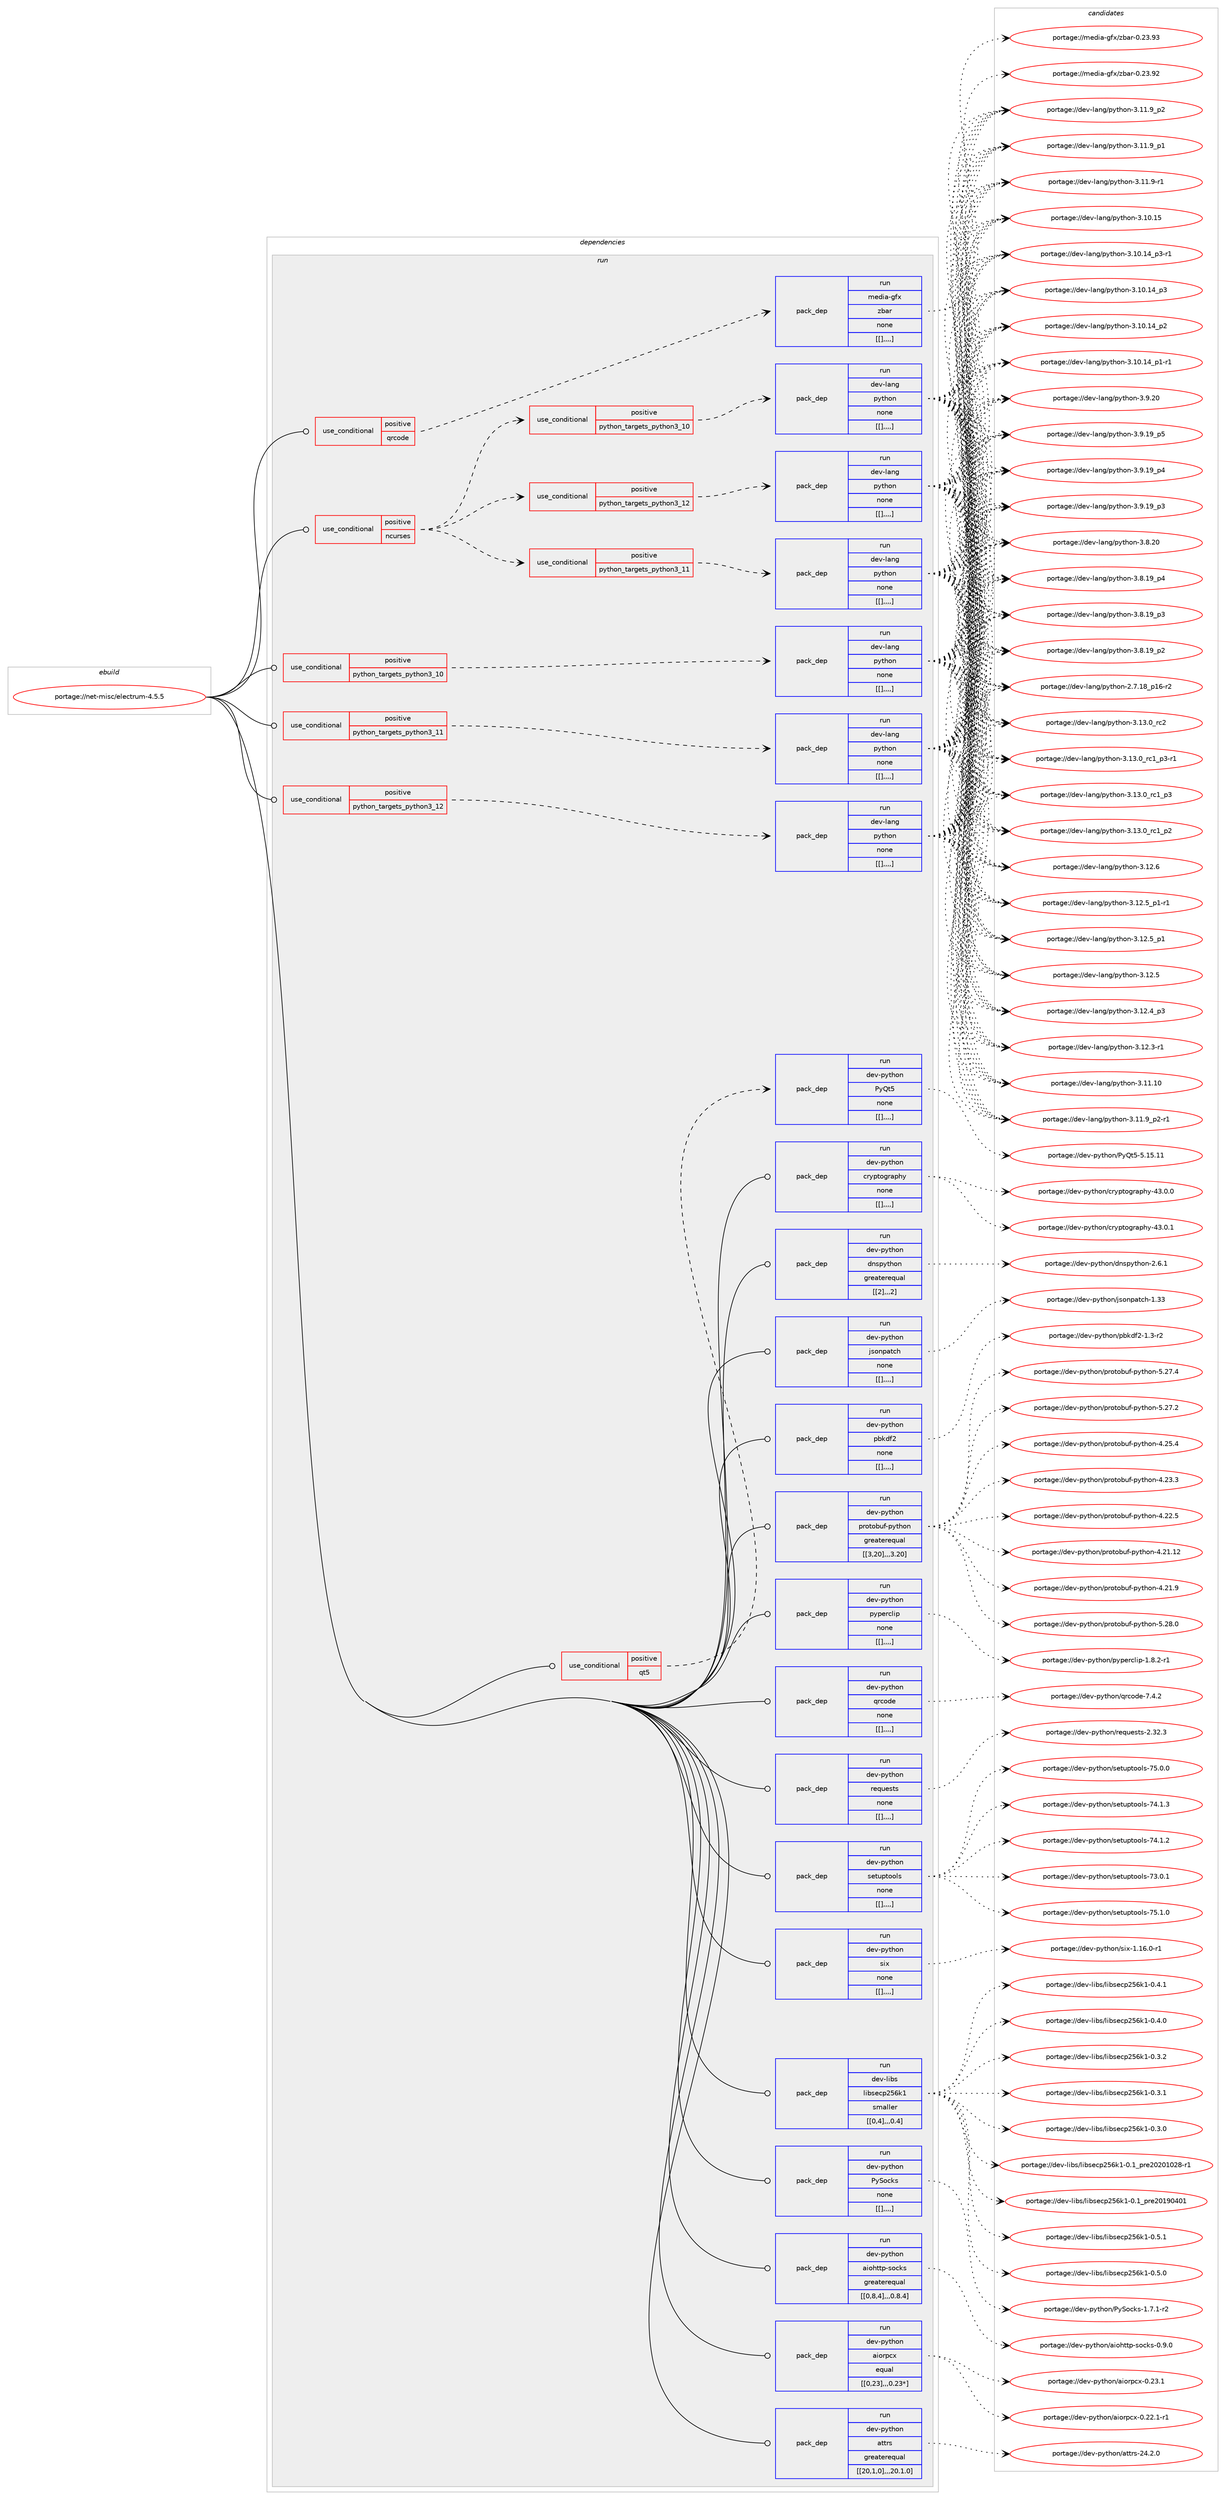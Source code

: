 digraph prolog {

# *************
# Graph options
# *************

newrank=true;
concentrate=true;
compound=true;
graph [rankdir=LR,fontname=Helvetica,fontsize=10,ranksep=1.5];#, ranksep=2.5, nodesep=0.2];
edge  [arrowhead=vee];
node  [fontname=Helvetica,fontsize=10];

# **********
# The ebuild
# **********

subgraph cluster_leftcol {
color=gray;
label=<<i>ebuild</i>>;
id [label="portage://net-misc/electrum-4.5.5", color=red, width=4, href="../net-misc/electrum-4.5.5.svg"];
}

# ****************
# The dependencies
# ****************

subgraph cluster_midcol {
color=gray;
label=<<i>dependencies</i>>;
subgraph cluster_compile {
fillcolor="#eeeeee";
style=filled;
label=<<i>compile</i>>;
}
subgraph cluster_compileandrun {
fillcolor="#eeeeee";
style=filled;
label=<<i>compile and run</i>>;
}
subgraph cluster_run {
fillcolor="#eeeeee";
style=filled;
label=<<i>run</i>>;
subgraph cond100996 {
dependency385923 [label=<<TABLE BORDER="0" CELLBORDER="1" CELLSPACING="0" CELLPADDING="4"><TR><TD ROWSPAN="3" CELLPADDING="10">use_conditional</TD></TR><TR><TD>positive</TD></TR><TR><TD>ncurses</TD></TR></TABLE>>, shape=none, color=red];
subgraph cond100997 {
dependency385924 [label=<<TABLE BORDER="0" CELLBORDER="1" CELLSPACING="0" CELLPADDING="4"><TR><TD ROWSPAN="3" CELLPADDING="10">use_conditional</TD></TR><TR><TD>positive</TD></TR><TR><TD>python_targets_python3_10</TD></TR></TABLE>>, shape=none, color=red];
subgraph pack282105 {
dependency385925 [label=<<TABLE BORDER="0" CELLBORDER="1" CELLSPACING="0" CELLPADDING="4" WIDTH="220"><TR><TD ROWSPAN="6" CELLPADDING="30">pack_dep</TD></TR><TR><TD WIDTH="110">run</TD></TR><TR><TD>dev-lang</TD></TR><TR><TD>python</TD></TR><TR><TD>none</TD></TR><TR><TD>[[],,,,]</TD></TR></TABLE>>, shape=none, color=blue];
}
dependency385924:e -> dependency385925:w [weight=20,style="dashed",arrowhead="vee"];
}
dependency385923:e -> dependency385924:w [weight=20,style="dashed",arrowhead="vee"];
subgraph cond100998 {
dependency385926 [label=<<TABLE BORDER="0" CELLBORDER="1" CELLSPACING="0" CELLPADDING="4"><TR><TD ROWSPAN="3" CELLPADDING="10">use_conditional</TD></TR><TR><TD>positive</TD></TR><TR><TD>python_targets_python3_11</TD></TR></TABLE>>, shape=none, color=red];
subgraph pack282106 {
dependency385927 [label=<<TABLE BORDER="0" CELLBORDER="1" CELLSPACING="0" CELLPADDING="4" WIDTH="220"><TR><TD ROWSPAN="6" CELLPADDING="30">pack_dep</TD></TR><TR><TD WIDTH="110">run</TD></TR><TR><TD>dev-lang</TD></TR><TR><TD>python</TD></TR><TR><TD>none</TD></TR><TR><TD>[[],,,,]</TD></TR></TABLE>>, shape=none, color=blue];
}
dependency385926:e -> dependency385927:w [weight=20,style="dashed",arrowhead="vee"];
}
dependency385923:e -> dependency385926:w [weight=20,style="dashed",arrowhead="vee"];
subgraph cond100999 {
dependency385928 [label=<<TABLE BORDER="0" CELLBORDER="1" CELLSPACING="0" CELLPADDING="4"><TR><TD ROWSPAN="3" CELLPADDING="10">use_conditional</TD></TR><TR><TD>positive</TD></TR><TR><TD>python_targets_python3_12</TD></TR></TABLE>>, shape=none, color=red];
subgraph pack282107 {
dependency385929 [label=<<TABLE BORDER="0" CELLBORDER="1" CELLSPACING="0" CELLPADDING="4" WIDTH="220"><TR><TD ROWSPAN="6" CELLPADDING="30">pack_dep</TD></TR><TR><TD WIDTH="110">run</TD></TR><TR><TD>dev-lang</TD></TR><TR><TD>python</TD></TR><TR><TD>none</TD></TR><TR><TD>[[],,,,]</TD></TR></TABLE>>, shape=none, color=blue];
}
dependency385928:e -> dependency385929:w [weight=20,style="dashed",arrowhead="vee"];
}
dependency385923:e -> dependency385928:w [weight=20,style="dashed",arrowhead="vee"];
}
id:e -> dependency385923:w [weight=20,style="solid",arrowhead="odot"];
subgraph cond101000 {
dependency385930 [label=<<TABLE BORDER="0" CELLBORDER="1" CELLSPACING="0" CELLPADDING="4"><TR><TD ROWSPAN="3" CELLPADDING="10">use_conditional</TD></TR><TR><TD>positive</TD></TR><TR><TD>python_targets_python3_10</TD></TR></TABLE>>, shape=none, color=red];
subgraph pack282108 {
dependency385931 [label=<<TABLE BORDER="0" CELLBORDER="1" CELLSPACING="0" CELLPADDING="4" WIDTH="220"><TR><TD ROWSPAN="6" CELLPADDING="30">pack_dep</TD></TR><TR><TD WIDTH="110">run</TD></TR><TR><TD>dev-lang</TD></TR><TR><TD>python</TD></TR><TR><TD>none</TD></TR><TR><TD>[[],,,,]</TD></TR></TABLE>>, shape=none, color=blue];
}
dependency385930:e -> dependency385931:w [weight=20,style="dashed",arrowhead="vee"];
}
id:e -> dependency385930:w [weight=20,style="solid",arrowhead="odot"];
subgraph cond101001 {
dependency385932 [label=<<TABLE BORDER="0" CELLBORDER="1" CELLSPACING="0" CELLPADDING="4"><TR><TD ROWSPAN="3" CELLPADDING="10">use_conditional</TD></TR><TR><TD>positive</TD></TR><TR><TD>python_targets_python3_11</TD></TR></TABLE>>, shape=none, color=red];
subgraph pack282109 {
dependency385933 [label=<<TABLE BORDER="0" CELLBORDER="1" CELLSPACING="0" CELLPADDING="4" WIDTH="220"><TR><TD ROWSPAN="6" CELLPADDING="30">pack_dep</TD></TR><TR><TD WIDTH="110">run</TD></TR><TR><TD>dev-lang</TD></TR><TR><TD>python</TD></TR><TR><TD>none</TD></TR><TR><TD>[[],,,,]</TD></TR></TABLE>>, shape=none, color=blue];
}
dependency385932:e -> dependency385933:w [weight=20,style="dashed",arrowhead="vee"];
}
id:e -> dependency385932:w [weight=20,style="solid",arrowhead="odot"];
subgraph cond101002 {
dependency385934 [label=<<TABLE BORDER="0" CELLBORDER="1" CELLSPACING="0" CELLPADDING="4"><TR><TD ROWSPAN="3" CELLPADDING="10">use_conditional</TD></TR><TR><TD>positive</TD></TR><TR><TD>python_targets_python3_12</TD></TR></TABLE>>, shape=none, color=red];
subgraph pack282110 {
dependency385935 [label=<<TABLE BORDER="0" CELLBORDER="1" CELLSPACING="0" CELLPADDING="4" WIDTH="220"><TR><TD ROWSPAN="6" CELLPADDING="30">pack_dep</TD></TR><TR><TD WIDTH="110">run</TD></TR><TR><TD>dev-lang</TD></TR><TR><TD>python</TD></TR><TR><TD>none</TD></TR><TR><TD>[[],,,,]</TD></TR></TABLE>>, shape=none, color=blue];
}
dependency385934:e -> dependency385935:w [weight=20,style="dashed",arrowhead="vee"];
}
id:e -> dependency385934:w [weight=20,style="solid",arrowhead="odot"];
subgraph cond101003 {
dependency385936 [label=<<TABLE BORDER="0" CELLBORDER="1" CELLSPACING="0" CELLPADDING="4"><TR><TD ROWSPAN="3" CELLPADDING="10">use_conditional</TD></TR><TR><TD>positive</TD></TR><TR><TD>qrcode</TD></TR></TABLE>>, shape=none, color=red];
subgraph pack282111 {
dependency385937 [label=<<TABLE BORDER="0" CELLBORDER="1" CELLSPACING="0" CELLPADDING="4" WIDTH="220"><TR><TD ROWSPAN="6" CELLPADDING="30">pack_dep</TD></TR><TR><TD WIDTH="110">run</TD></TR><TR><TD>media-gfx</TD></TR><TR><TD>zbar</TD></TR><TR><TD>none</TD></TR><TR><TD>[[],,,,]</TD></TR></TABLE>>, shape=none, color=blue];
}
dependency385936:e -> dependency385937:w [weight=20,style="dashed",arrowhead="vee"];
}
id:e -> dependency385936:w [weight=20,style="solid",arrowhead="odot"];
subgraph cond101004 {
dependency385938 [label=<<TABLE BORDER="0" CELLBORDER="1" CELLSPACING="0" CELLPADDING="4"><TR><TD ROWSPAN="3" CELLPADDING="10">use_conditional</TD></TR><TR><TD>positive</TD></TR><TR><TD>qt5</TD></TR></TABLE>>, shape=none, color=red];
subgraph pack282112 {
dependency385939 [label=<<TABLE BORDER="0" CELLBORDER="1" CELLSPACING="0" CELLPADDING="4" WIDTH="220"><TR><TD ROWSPAN="6" CELLPADDING="30">pack_dep</TD></TR><TR><TD WIDTH="110">run</TD></TR><TR><TD>dev-python</TD></TR><TR><TD>PyQt5</TD></TR><TR><TD>none</TD></TR><TR><TD>[[],,,,]</TD></TR></TABLE>>, shape=none, color=blue];
}
dependency385938:e -> dependency385939:w [weight=20,style="dashed",arrowhead="vee"];
}
id:e -> dependency385938:w [weight=20,style="solid",arrowhead="odot"];
subgraph pack282113 {
dependency385940 [label=<<TABLE BORDER="0" CELLBORDER="1" CELLSPACING="0" CELLPADDING="4" WIDTH="220"><TR><TD ROWSPAN="6" CELLPADDING="30">pack_dep</TD></TR><TR><TD WIDTH="110">run</TD></TR><TR><TD>dev-libs</TD></TR><TR><TD>libsecp256k1</TD></TR><TR><TD>smaller</TD></TR><TR><TD>[[0,4],,,0.4]</TD></TR></TABLE>>, shape=none, color=blue];
}
id:e -> dependency385940:w [weight=20,style="solid",arrowhead="odot"];
subgraph pack282114 {
dependency385941 [label=<<TABLE BORDER="0" CELLBORDER="1" CELLSPACING="0" CELLPADDING="4" WIDTH="220"><TR><TD ROWSPAN="6" CELLPADDING="30">pack_dep</TD></TR><TR><TD WIDTH="110">run</TD></TR><TR><TD>dev-python</TD></TR><TR><TD>PySocks</TD></TR><TR><TD>none</TD></TR><TR><TD>[[],,,,]</TD></TR></TABLE>>, shape=none, color=blue];
}
id:e -> dependency385941:w [weight=20,style="solid",arrowhead="odot"];
subgraph pack282115 {
dependency385942 [label=<<TABLE BORDER="0" CELLBORDER="1" CELLSPACING="0" CELLPADDING="4" WIDTH="220"><TR><TD ROWSPAN="6" CELLPADDING="30">pack_dep</TD></TR><TR><TD WIDTH="110">run</TD></TR><TR><TD>dev-python</TD></TR><TR><TD>aiohttp-socks</TD></TR><TR><TD>greaterequal</TD></TR><TR><TD>[[0,8,4],,,0.8.4]</TD></TR></TABLE>>, shape=none, color=blue];
}
id:e -> dependency385942:w [weight=20,style="solid",arrowhead="odot"];
subgraph pack282116 {
dependency385943 [label=<<TABLE BORDER="0" CELLBORDER="1" CELLSPACING="0" CELLPADDING="4" WIDTH="220"><TR><TD ROWSPAN="6" CELLPADDING="30">pack_dep</TD></TR><TR><TD WIDTH="110">run</TD></TR><TR><TD>dev-python</TD></TR><TR><TD>aiorpcx</TD></TR><TR><TD>equal</TD></TR><TR><TD>[[0,23],,,0.23*]</TD></TR></TABLE>>, shape=none, color=blue];
}
id:e -> dependency385943:w [weight=20,style="solid",arrowhead="odot"];
subgraph pack282117 {
dependency385944 [label=<<TABLE BORDER="0" CELLBORDER="1" CELLSPACING="0" CELLPADDING="4" WIDTH="220"><TR><TD ROWSPAN="6" CELLPADDING="30">pack_dep</TD></TR><TR><TD WIDTH="110">run</TD></TR><TR><TD>dev-python</TD></TR><TR><TD>attrs</TD></TR><TR><TD>greaterequal</TD></TR><TR><TD>[[20,1,0],,,20.1.0]</TD></TR></TABLE>>, shape=none, color=blue];
}
id:e -> dependency385944:w [weight=20,style="solid",arrowhead="odot"];
subgraph pack282118 {
dependency385945 [label=<<TABLE BORDER="0" CELLBORDER="1" CELLSPACING="0" CELLPADDING="4" WIDTH="220"><TR><TD ROWSPAN="6" CELLPADDING="30">pack_dep</TD></TR><TR><TD WIDTH="110">run</TD></TR><TR><TD>dev-python</TD></TR><TR><TD>cryptography</TD></TR><TR><TD>none</TD></TR><TR><TD>[[],,,,]</TD></TR></TABLE>>, shape=none, color=blue];
}
id:e -> dependency385945:w [weight=20,style="solid",arrowhead="odot"];
subgraph pack282119 {
dependency385946 [label=<<TABLE BORDER="0" CELLBORDER="1" CELLSPACING="0" CELLPADDING="4" WIDTH="220"><TR><TD ROWSPAN="6" CELLPADDING="30">pack_dep</TD></TR><TR><TD WIDTH="110">run</TD></TR><TR><TD>dev-python</TD></TR><TR><TD>dnspython</TD></TR><TR><TD>greaterequal</TD></TR><TR><TD>[[2],,,2]</TD></TR></TABLE>>, shape=none, color=blue];
}
id:e -> dependency385946:w [weight=20,style="solid",arrowhead="odot"];
subgraph pack282120 {
dependency385947 [label=<<TABLE BORDER="0" CELLBORDER="1" CELLSPACING="0" CELLPADDING="4" WIDTH="220"><TR><TD ROWSPAN="6" CELLPADDING="30">pack_dep</TD></TR><TR><TD WIDTH="110">run</TD></TR><TR><TD>dev-python</TD></TR><TR><TD>jsonpatch</TD></TR><TR><TD>none</TD></TR><TR><TD>[[],,,,]</TD></TR></TABLE>>, shape=none, color=blue];
}
id:e -> dependency385947:w [weight=20,style="solid",arrowhead="odot"];
subgraph pack282121 {
dependency385948 [label=<<TABLE BORDER="0" CELLBORDER="1" CELLSPACING="0" CELLPADDING="4" WIDTH="220"><TR><TD ROWSPAN="6" CELLPADDING="30">pack_dep</TD></TR><TR><TD WIDTH="110">run</TD></TR><TR><TD>dev-python</TD></TR><TR><TD>pbkdf2</TD></TR><TR><TD>none</TD></TR><TR><TD>[[],,,,]</TD></TR></TABLE>>, shape=none, color=blue];
}
id:e -> dependency385948:w [weight=20,style="solid",arrowhead="odot"];
subgraph pack282122 {
dependency385949 [label=<<TABLE BORDER="0" CELLBORDER="1" CELLSPACING="0" CELLPADDING="4" WIDTH="220"><TR><TD ROWSPAN="6" CELLPADDING="30">pack_dep</TD></TR><TR><TD WIDTH="110">run</TD></TR><TR><TD>dev-python</TD></TR><TR><TD>protobuf-python</TD></TR><TR><TD>greaterequal</TD></TR><TR><TD>[[3,20],,,3.20]</TD></TR></TABLE>>, shape=none, color=blue];
}
id:e -> dependency385949:w [weight=20,style="solid",arrowhead="odot"];
subgraph pack282123 {
dependency385950 [label=<<TABLE BORDER="0" CELLBORDER="1" CELLSPACING="0" CELLPADDING="4" WIDTH="220"><TR><TD ROWSPAN="6" CELLPADDING="30">pack_dep</TD></TR><TR><TD WIDTH="110">run</TD></TR><TR><TD>dev-python</TD></TR><TR><TD>pyperclip</TD></TR><TR><TD>none</TD></TR><TR><TD>[[],,,,]</TD></TR></TABLE>>, shape=none, color=blue];
}
id:e -> dependency385950:w [weight=20,style="solid",arrowhead="odot"];
subgraph pack282124 {
dependency385951 [label=<<TABLE BORDER="0" CELLBORDER="1" CELLSPACING="0" CELLPADDING="4" WIDTH="220"><TR><TD ROWSPAN="6" CELLPADDING="30">pack_dep</TD></TR><TR><TD WIDTH="110">run</TD></TR><TR><TD>dev-python</TD></TR><TR><TD>qrcode</TD></TR><TR><TD>none</TD></TR><TR><TD>[[],,,,]</TD></TR></TABLE>>, shape=none, color=blue];
}
id:e -> dependency385951:w [weight=20,style="solid",arrowhead="odot"];
subgraph pack282125 {
dependency385952 [label=<<TABLE BORDER="0" CELLBORDER="1" CELLSPACING="0" CELLPADDING="4" WIDTH="220"><TR><TD ROWSPAN="6" CELLPADDING="30">pack_dep</TD></TR><TR><TD WIDTH="110">run</TD></TR><TR><TD>dev-python</TD></TR><TR><TD>requests</TD></TR><TR><TD>none</TD></TR><TR><TD>[[],,,,]</TD></TR></TABLE>>, shape=none, color=blue];
}
id:e -> dependency385952:w [weight=20,style="solid",arrowhead="odot"];
subgraph pack282126 {
dependency385953 [label=<<TABLE BORDER="0" CELLBORDER="1" CELLSPACING="0" CELLPADDING="4" WIDTH="220"><TR><TD ROWSPAN="6" CELLPADDING="30">pack_dep</TD></TR><TR><TD WIDTH="110">run</TD></TR><TR><TD>dev-python</TD></TR><TR><TD>setuptools</TD></TR><TR><TD>none</TD></TR><TR><TD>[[],,,,]</TD></TR></TABLE>>, shape=none, color=blue];
}
id:e -> dependency385953:w [weight=20,style="solid",arrowhead="odot"];
subgraph pack282127 {
dependency385954 [label=<<TABLE BORDER="0" CELLBORDER="1" CELLSPACING="0" CELLPADDING="4" WIDTH="220"><TR><TD ROWSPAN="6" CELLPADDING="30">pack_dep</TD></TR><TR><TD WIDTH="110">run</TD></TR><TR><TD>dev-python</TD></TR><TR><TD>six</TD></TR><TR><TD>none</TD></TR><TR><TD>[[],,,,]</TD></TR></TABLE>>, shape=none, color=blue];
}
id:e -> dependency385954:w [weight=20,style="solid",arrowhead="odot"];
}
}

# **************
# The candidates
# **************

subgraph cluster_choices {
rank=same;
color=gray;
label=<<i>candidates</i>>;

subgraph choice282105 {
color=black;
nodesep=1;
choice10010111845108971101034711212111610411111045514649514648951149950 [label="portage://dev-lang/python-3.13.0_rc2", color=red, width=4,href="../dev-lang/python-3.13.0_rc2.svg"];
choice1001011184510897110103471121211161041111104551464951464895114994995112514511449 [label="portage://dev-lang/python-3.13.0_rc1_p3-r1", color=red, width=4,href="../dev-lang/python-3.13.0_rc1_p3-r1.svg"];
choice100101118451089711010347112121116104111110455146495146489511499499511251 [label="portage://dev-lang/python-3.13.0_rc1_p3", color=red, width=4,href="../dev-lang/python-3.13.0_rc1_p3.svg"];
choice100101118451089711010347112121116104111110455146495146489511499499511250 [label="portage://dev-lang/python-3.13.0_rc1_p2", color=red, width=4,href="../dev-lang/python-3.13.0_rc1_p2.svg"];
choice10010111845108971101034711212111610411111045514649504654 [label="portage://dev-lang/python-3.12.6", color=red, width=4,href="../dev-lang/python-3.12.6.svg"];
choice1001011184510897110103471121211161041111104551464950465395112494511449 [label="portage://dev-lang/python-3.12.5_p1-r1", color=red, width=4,href="../dev-lang/python-3.12.5_p1-r1.svg"];
choice100101118451089711010347112121116104111110455146495046539511249 [label="portage://dev-lang/python-3.12.5_p1", color=red, width=4,href="../dev-lang/python-3.12.5_p1.svg"];
choice10010111845108971101034711212111610411111045514649504653 [label="portage://dev-lang/python-3.12.5", color=red, width=4,href="../dev-lang/python-3.12.5.svg"];
choice100101118451089711010347112121116104111110455146495046529511251 [label="portage://dev-lang/python-3.12.4_p3", color=red, width=4,href="../dev-lang/python-3.12.4_p3.svg"];
choice100101118451089711010347112121116104111110455146495046514511449 [label="portage://dev-lang/python-3.12.3-r1", color=red, width=4,href="../dev-lang/python-3.12.3-r1.svg"];
choice1001011184510897110103471121211161041111104551464949464948 [label="portage://dev-lang/python-3.11.10", color=red, width=4,href="../dev-lang/python-3.11.10.svg"];
choice1001011184510897110103471121211161041111104551464949465795112504511449 [label="portage://dev-lang/python-3.11.9_p2-r1", color=red, width=4,href="../dev-lang/python-3.11.9_p2-r1.svg"];
choice100101118451089711010347112121116104111110455146494946579511250 [label="portage://dev-lang/python-3.11.9_p2", color=red, width=4,href="../dev-lang/python-3.11.9_p2.svg"];
choice100101118451089711010347112121116104111110455146494946579511249 [label="portage://dev-lang/python-3.11.9_p1", color=red, width=4,href="../dev-lang/python-3.11.9_p1.svg"];
choice100101118451089711010347112121116104111110455146494946574511449 [label="portage://dev-lang/python-3.11.9-r1", color=red, width=4,href="../dev-lang/python-3.11.9-r1.svg"];
choice1001011184510897110103471121211161041111104551464948464953 [label="portage://dev-lang/python-3.10.15", color=red, width=4,href="../dev-lang/python-3.10.15.svg"];
choice100101118451089711010347112121116104111110455146494846495295112514511449 [label="portage://dev-lang/python-3.10.14_p3-r1", color=red, width=4,href="../dev-lang/python-3.10.14_p3-r1.svg"];
choice10010111845108971101034711212111610411111045514649484649529511251 [label="portage://dev-lang/python-3.10.14_p3", color=red, width=4,href="../dev-lang/python-3.10.14_p3.svg"];
choice10010111845108971101034711212111610411111045514649484649529511250 [label="portage://dev-lang/python-3.10.14_p2", color=red, width=4,href="../dev-lang/python-3.10.14_p2.svg"];
choice100101118451089711010347112121116104111110455146494846495295112494511449 [label="portage://dev-lang/python-3.10.14_p1-r1", color=red, width=4,href="../dev-lang/python-3.10.14_p1-r1.svg"];
choice10010111845108971101034711212111610411111045514657465048 [label="portage://dev-lang/python-3.9.20", color=red, width=4,href="../dev-lang/python-3.9.20.svg"];
choice100101118451089711010347112121116104111110455146574649579511253 [label="portage://dev-lang/python-3.9.19_p5", color=red, width=4,href="../dev-lang/python-3.9.19_p5.svg"];
choice100101118451089711010347112121116104111110455146574649579511252 [label="portage://dev-lang/python-3.9.19_p4", color=red, width=4,href="../dev-lang/python-3.9.19_p4.svg"];
choice100101118451089711010347112121116104111110455146574649579511251 [label="portage://dev-lang/python-3.9.19_p3", color=red, width=4,href="../dev-lang/python-3.9.19_p3.svg"];
choice10010111845108971101034711212111610411111045514656465048 [label="portage://dev-lang/python-3.8.20", color=red, width=4,href="../dev-lang/python-3.8.20.svg"];
choice100101118451089711010347112121116104111110455146564649579511252 [label="portage://dev-lang/python-3.8.19_p4", color=red, width=4,href="../dev-lang/python-3.8.19_p4.svg"];
choice100101118451089711010347112121116104111110455146564649579511251 [label="portage://dev-lang/python-3.8.19_p3", color=red, width=4,href="../dev-lang/python-3.8.19_p3.svg"];
choice100101118451089711010347112121116104111110455146564649579511250 [label="portage://dev-lang/python-3.8.19_p2", color=red, width=4,href="../dev-lang/python-3.8.19_p2.svg"];
choice100101118451089711010347112121116104111110455046554649569511249544511450 [label="portage://dev-lang/python-2.7.18_p16-r2", color=red, width=4,href="../dev-lang/python-2.7.18_p16-r2.svg"];
dependency385925:e -> choice10010111845108971101034711212111610411111045514649514648951149950:w [style=dotted,weight="100"];
dependency385925:e -> choice1001011184510897110103471121211161041111104551464951464895114994995112514511449:w [style=dotted,weight="100"];
dependency385925:e -> choice100101118451089711010347112121116104111110455146495146489511499499511251:w [style=dotted,weight="100"];
dependency385925:e -> choice100101118451089711010347112121116104111110455146495146489511499499511250:w [style=dotted,weight="100"];
dependency385925:e -> choice10010111845108971101034711212111610411111045514649504654:w [style=dotted,weight="100"];
dependency385925:e -> choice1001011184510897110103471121211161041111104551464950465395112494511449:w [style=dotted,weight="100"];
dependency385925:e -> choice100101118451089711010347112121116104111110455146495046539511249:w [style=dotted,weight="100"];
dependency385925:e -> choice10010111845108971101034711212111610411111045514649504653:w [style=dotted,weight="100"];
dependency385925:e -> choice100101118451089711010347112121116104111110455146495046529511251:w [style=dotted,weight="100"];
dependency385925:e -> choice100101118451089711010347112121116104111110455146495046514511449:w [style=dotted,weight="100"];
dependency385925:e -> choice1001011184510897110103471121211161041111104551464949464948:w [style=dotted,weight="100"];
dependency385925:e -> choice1001011184510897110103471121211161041111104551464949465795112504511449:w [style=dotted,weight="100"];
dependency385925:e -> choice100101118451089711010347112121116104111110455146494946579511250:w [style=dotted,weight="100"];
dependency385925:e -> choice100101118451089711010347112121116104111110455146494946579511249:w [style=dotted,weight="100"];
dependency385925:e -> choice100101118451089711010347112121116104111110455146494946574511449:w [style=dotted,weight="100"];
dependency385925:e -> choice1001011184510897110103471121211161041111104551464948464953:w [style=dotted,weight="100"];
dependency385925:e -> choice100101118451089711010347112121116104111110455146494846495295112514511449:w [style=dotted,weight="100"];
dependency385925:e -> choice10010111845108971101034711212111610411111045514649484649529511251:w [style=dotted,weight="100"];
dependency385925:e -> choice10010111845108971101034711212111610411111045514649484649529511250:w [style=dotted,weight="100"];
dependency385925:e -> choice100101118451089711010347112121116104111110455146494846495295112494511449:w [style=dotted,weight="100"];
dependency385925:e -> choice10010111845108971101034711212111610411111045514657465048:w [style=dotted,weight="100"];
dependency385925:e -> choice100101118451089711010347112121116104111110455146574649579511253:w [style=dotted,weight="100"];
dependency385925:e -> choice100101118451089711010347112121116104111110455146574649579511252:w [style=dotted,weight="100"];
dependency385925:e -> choice100101118451089711010347112121116104111110455146574649579511251:w [style=dotted,weight="100"];
dependency385925:e -> choice10010111845108971101034711212111610411111045514656465048:w [style=dotted,weight="100"];
dependency385925:e -> choice100101118451089711010347112121116104111110455146564649579511252:w [style=dotted,weight="100"];
dependency385925:e -> choice100101118451089711010347112121116104111110455146564649579511251:w [style=dotted,weight="100"];
dependency385925:e -> choice100101118451089711010347112121116104111110455146564649579511250:w [style=dotted,weight="100"];
dependency385925:e -> choice100101118451089711010347112121116104111110455046554649569511249544511450:w [style=dotted,weight="100"];
}
subgraph choice282106 {
color=black;
nodesep=1;
choice10010111845108971101034711212111610411111045514649514648951149950 [label="portage://dev-lang/python-3.13.0_rc2", color=red, width=4,href="../dev-lang/python-3.13.0_rc2.svg"];
choice1001011184510897110103471121211161041111104551464951464895114994995112514511449 [label="portage://dev-lang/python-3.13.0_rc1_p3-r1", color=red, width=4,href="../dev-lang/python-3.13.0_rc1_p3-r1.svg"];
choice100101118451089711010347112121116104111110455146495146489511499499511251 [label="portage://dev-lang/python-3.13.0_rc1_p3", color=red, width=4,href="../dev-lang/python-3.13.0_rc1_p3.svg"];
choice100101118451089711010347112121116104111110455146495146489511499499511250 [label="portage://dev-lang/python-3.13.0_rc1_p2", color=red, width=4,href="../dev-lang/python-3.13.0_rc1_p2.svg"];
choice10010111845108971101034711212111610411111045514649504654 [label="portage://dev-lang/python-3.12.6", color=red, width=4,href="../dev-lang/python-3.12.6.svg"];
choice1001011184510897110103471121211161041111104551464950465395112494511449 [label="portage://dev-lang/python-3.12.5_p1-r1", color=red, width=4,href="../dev-lang/python-3.12.5_p1-r1.svg"];
choice100101118451089711010347112121116104111110455146495046539511249 [label="portage://dev-lang/python-3.12.5_p1", color=red, width=4,href="../dev-lang/python-3.12.5_p1.svg"];
choice10010111845108971101034711212111610411111045514649504653 [label="portage://dev-lang/python-3.12.5", color=red, width=4,href="../dev-lang/python-3.12.5.svg"];
choice100101118451089711010347112121116104111110455146495046529511251 [label="portage://dev-lang/python-3.12.4_p3", color=red, width=4,href="../dev-lang/python-3.12.4_p3.svg"];
choice100101118451089711010347112121116104111110455146495046514511449 [label="portage://dev-lang/python-3.12.3-r1", color=red, width=4,href="../dev-lang/python-3.12.3-r1.svg"];
choice1001011184510897110103471121211161041111104551464949464948 [label="portage://dev-lang/python-3.11.10", color=red, width=4,href="../dev-lang/python-3.11.10.svg"];
choice1001011184510897110103471121211161041111104551464949465795112504511449 [label="portage://dev-lang/python-3.11.9_p2-r1", color=red, width=4,href="../dev-lang/python-3.11.9_p2-r1.svg"];
choice100101118451089711010347112121116104111110455146494946579511250 [label="portage://dev-lang/python-3.11.9_p2", color=red, width=4,href="../dev-lang/python-3.11.9_p2.svg"];
choice100101118451089711010347112121116104111110455146494946579511249 [label="portage://dev-lang/python-3.11.9_p1", color=red, width=4,href="../dev-lang/python-3.11.9_p1.svg"];
choice100101118451089711010347112121116104111110455146494946574511449 [label="portage://dev-lang/python-3.11.9-r1", color=red, width=4,href="../dev-lang/python-3.11.9-r1.svg"];
choice1001011184510897110103471121211161041111104551464948464953 [label="portage://dev-lang/python-3.10.15", color=red, width=4,href="../dev-lang/python-3.10.15.svg"];
choice100101118451089711010347112121116104111110455146494846495295112514511449 [label="portage://dev-lang/python-3.10.14_p3-r1", color=red, width=4,href="../dev-lang/python-3.10.14_p3-r1.svg"];
choice10010111845108971101034711212111610411111045514649484649529511251 [label="portage://dev-lang/python-3.10.14_p3", color=red, width=4,href="../dev-lang/python-3.10.14_p3.svg"];
choice10010111845108971101034711212111610411111045514649484649529511250 [label="portage://dev-lang/python-3.10.14_p2", color=red, width=4,href="../dev-lang/python-3.10.14_p2.svg"];
choice100101118451089711010347112121116104111110455146494846495295112494511449 [label="portage://dev-lang/python-3.10.14_p1-r1", color=red, width=4,href="../dev-lang/python-3.10.14_p1-r1.svg"];
choice10010111845108971101034711212111610411111045514657465048 [label="portage://dev-lang/python-3.9.20", color=red, width=4,href="../dev-lang/python-3.9.20.svg"];
choice100101118451089711010347112121116104111110455146574649579511253 [label="portage://dev-lang/python-3.9.19_p5", color=red, width=4,href="../dev-lang/python-3.9.19_p5.svg"];
choice100101118451089711010347112121116104111110455146574649579511252 [label="portage://dev-lang/python-3.9.19_p4", color=red, width=4,href="../dev-lang/python-3.9.19_p4.svg"];
choice100101118451089711010347112121116104111110455146574649579511251 [label="portage://dev-lang/python-3.9.19_p3", color=red, width=4,href="../dev-lang/python-3.9.19_p3.svg"];
choice10010111845108971101034711212111610411111045514656465048 [label="portage://dev-lang/python-3.8.20", color=red, width=4,href="../dev-lang/python-3.8.20.svg"];
choice100101118451089711010347112121116104111110455146564649579511252 [label="portage://dev-lang/python-3.8.19_p4", color=red, width=4,href="../dev-lang/python-3.8.19_p4.svg"];
choice100101118451089711010347112121116104111110455146564649579511251 [label="portage://dev-lang/python-3.8.19_p3", color=red, width=4,href="../dev-lang/python-3.8.19_p3.svg"];
choice100101118451089711010347112121116104111110455146564649579511250 [label="portage://dev-lang/python-3.8.19_p2", color=red, width=4,href="../dev-lang/python-3.8.19_p2.svg"];
choice100101118451089711010347112121116104111110455046554649569511249544511450 [label="portage://dev-lang/python-2.7.18_p16-r2", color=red, width=4,href="../dev-lang/python-2.7.18_p16-r2.svg"];
dependency385927:e -> choice10010111845108971101034711212111610411111045514649514648951149950:w [style=dotted,weight="100"];
dependency385927:e -> choice1001011184510897110103471121211161041111104551464951464895114994995112514511449:w [style=dotted,weight="100"];
dependency385927:e -> choice100101118451089711010347112121116104111110455146495146489511499499511251:w [style=dotted,weight="100"];
dependency385927:e -> choice100101118451089711010347112121116104111110455146495146489511499499511250:w [style=dotted,weight="100"];
dependency385927:e -> choice10010111845108971101034711212111610411111045514649504654:w [style=dotted,weight="100"];
dependency385927:e -> choice1001011184510897110103471121211161041111104551464950465395112494511449:w [style=dotted,weight="100"];
dependency385927:e -> choice100101118451089711010347112121116104111110455146495046539511249:w [style=dotted,weight="100"];
dependency385927:e -> choice10010111845108971101034711212111610411111045514649504653:w [style=dotted,weight="100"];
dependency385927:e -> choice100101118451089711010347112121116104111110455146495046529511251:w [style=dotted,weight="100"];
dependency385927:e -> choice100101118451089711010347112121116104111110455146495046514511449:w [style=dotted,weight="100"];
dependency385927:e -> choice1001011184510897110103471121211161041111104551464949464948:w [style=dotted,weight="100"];
dependency385927:e -> choice1001011184510897110103471121211161041111104551464949465795112504511449:w [style=dotted,weight="100"];
dependency385927:e -> choice100101118451089711010347112121116104111110455146494946579511250:w [style=dotted,weight="100"];
dependency385927:e -> choice100101118451089711010347112121116104111110455146494946579511249:w [style=dotted,weight="100"];
dependency385927:e -> choice100101118451089711010347112121116104111110455146494946574511449:w [style=dotted,weight="100"];
dependency385927:e -> choice1001011184510897110103471121211161041111104551464948464953:w [style=dotted,weight="100"];
dependency385927:e -> choice100101118451089711010347112121116104111110455146494846495295112514511449:w [style=dotted,weight="100"];
dependency385927:e -> choice10010111845108971101034711212111610411111045514649484649529511251:w [style=dotted,weight="100"];
dependency385927:e -> choice10010111845108971101034711212111610411111045514649484649529511250:w [style=dotted,weight="100"];
dependency385927:e -> choice100101118451089711010347112121116104111110455146494846495295112494511449:w [style=dotted,weight="100"];
dependency385927:e -> choice10010111845108971101034711212111610411111045514657465048:w [style=dotted,weight="100"];
dependency385927:e -> choice100101118451089711010347112121116104111110455146574649579511253:w [style=dotted,weight="100"];
dependency385927:e -> choice100101118451089711010347112121116104111110455146574649579511252:w [style=dotted,weight="100"];
dependency385927:e -> choice100101118451089711010347112121116104111110455146574649579511251:w [style=dotted,weight="100"];
dependency385927:e -> choice10010111845108971101034711212111610411111045514656465048:w [style=dotted,weight="100"];
dependency385927:e -> choice100101118451089711010347112121116104111110455146564649579511252:w [style=dotted,weight="100"];
dependency385927:e -> choice100101118451089711010347112121116104111110455146564649579511251:w [style=dotted,weight="100"];
dependency385927:e -> choice100101118451089711010347112121116104111110455146564649579511250:w [style=dotted,weight="100"];
dependency385927:e -> choice100101118451089711010347112121116104111110455046554649569511249544511450:w [style=dotted,weight="100"];
}
subgraph choice282107 {
color=black;
nodesep=1;
choice10010111845108971101034711212111610411111045514649514648951149950 [label="portage://dev-lang/python-3.13.0_rc2", color=red, width=4,href="../dev-lang/python-3.13.0_rc2.svg"];
choice1001011184510897110103471121211161041111104551464951464895114994995112514511449 [label="portage://dev-lang/python-3.13.0_rc1_p3-r1", color=red, width=4,href="../dev-lang/python-3.13.0_rc1_p3-r1.svg"];
choice100101118451089711010347112121116104111110455146495146489511499499511251 [label="portage://dev-lang/python-3.13.0_rc1_p3", color=red, width=4,href="../dev-lang/python-3.13.0_rc1_p3.svg"];
choice100101118451089711010347112121116104111110455146495146489511499499511250 [label="portage://dev-lang/python-3.13.0_rc1_p2", color=red, width=4,href="../dev-lang/python-3.13.0_rc1_p2.svg"];
choice10010111845108971101034711212111610411111045514649504654 [label="portage://dev-lang/python-3.12.6", color=red, width=4,href="../dev-lang/python-3.12.6.svg"];
choice1001011184510897110103471121211161041111104551464950465395112494511449 [label="portage://dev-lang/python-3.12.5_p1-r1", color=red, width=4,href="../dev-lang/python-3.12.5_p1-r1.svg"];
choice100101118451089711010347112121116104111110455146495046539511249 [label="portage://dev-lang/python-3.12.5_p1", color=red, width=4,href="../dev-lang/python-3.12.5_p1.svg"];
choice10010111845108971101034711212111610411111045514649504653 [label="portage://dev-lang/python-3.12.5", color=red, width=4,href="../dev-lang/python-3.12.5.svg"];
choice100101118451089711010347112121116104111110455146495046529511251 [label="portage://dev-lang/python-3.12.4_p3", color=red, width=4,href="../dev-lang/python-3.12.4_p3.svg"];
choice100101118451089711010347112121116104111110455146495046514511449 [label="portage://dev-lang/python-3.12.3-r1", color=red, width=4,href="../dev-lang/python-3.12.3-r1.svg"];
choice1001011184510897110103471121211161041111104551464949464948 [label="portage://dev-lang/python-3.11.10", color=red, width=4,href="../dev-lang/python-3.11.10.svg"];
choice1001011184510897110103471121211161041111104551464949465795112504511449 [label="portage://dev-lang/python-3.11.9_p2-r1", color=red, width=4,href="../dev-lang/python-3.11.9_p2-r1.svg"];
choice100101118451089711010347112121116104111110455146494946579511250 [label="portage://dev-lang/python-3.11.9_p2", color=red, width=4,href="../dev-lang/python-3.11.9_p2.svg"];
choice100101118451089711010347112121116104111110455146494946579511249 [label="portage://dev-lang/python-3.11.9_p1", color=red, width=4,href="../dev-lang/python-3.11.9_p1.svg"];
choice100101118451089711010347112121116104111110455146494946574511449 [label="portage://dev-lang/python-3.11.9-r1", color=red, width=4,href="../dev-lang/python-3.11.9-r1.svg"];
choice1001011184510897110103471121211161041111104551464948464953 [label="portage://dev-lang/python-3.10.15", color=red, width=4,href="../dev-lang/python-3.10.15.svg"];
choice100101118451089711010347112121116104111110455146494846495295112514511449 [label="portage://dev-lang/python-3.10.14_p3-r1", color=red, width=4,href="../dev-lang/python-3.10.14_p3-r1.svg"];
choice10010111845108971101034711212111610411111045514649484649529511251 [label="portage://dev-lang/python-3.10.14_p3", color=red, width=4,href="../dev-lang/python-3.10.14_p3.svg"];
choice10010111845108971101034711212111610411111045514649484649529511250 [label="portage://dev-lang/python-3.10.14_p2", color=red, width=4,href="../dev-lang/python-3.10.14_p2.svg"];
choice100101118451089711010347112121116104111110455146494846495295112494511449 [label="portage://dev-lang/python-3.10.14_p1-r1", color=red, width=4,href="../dev-lang/python-3.10.14_p1-r1.svg"];
choice10010111845108971101034711212111610411111045514657465048 [label="portage://dev-lang/python-3.9.20", color=red, width=4,href="../dev-lang/python-3.9.20.svg"];
choice100101118451089711010347112121116104111110455146574649579511253 [label="portage://dev-lang/python-3.9.19_p5", color=red, width=4,href="../dev-lang/python-3.9.19_p5.svg"];
choice100101118451089711010347112121116104111110455146574649579511252 [label="portage://dev-lang/python-3.9.19_p4", color=red, width=4,href="../dev-lang/python-3.9.19_p4.svg"];
choice100101118451089711010347112121116104111110455146574649579511251 [label="portage://dev-lang/python-3.9.19_p3", color=red, width=4,href="../dev-lang/python-3.9.19_p3.svg"];
choice10010111845108971101034711212111610411111045514656465048 [label="portage://dev-lang/python-3.8.20", color=red, width=4,href="../dev-lang/python-3.8.20.svg"];
choice100101118451089711010347112121116104111110455146564649579511252 [label="portage://dev-lang/python-3.8.19_p4", color=red, width=4,href="../dev-lang/python-3.8.19_p4.svg"];
choice100101118451089711010347112121116104111110455146564649579511251 [label="portage://dev-lang/python-3.8.19_p3", color=red, width=4,href="../dev-lang/python-3.8.19_p3.svg"];
choice100101118451089711010347112121116104111110455146564649579511250 [label="portage://dev-lang/python-3.8.19_p2", color=red, width=4,href="../dev-lang/python-3.8.19_p2.svg"];
choice100101118451089711010347112121116104111110455046554649569511249544511450 [label="portage://dev-lang/python-2.7.18_p16-r2", color=red, width=4,href="../dev-lang/python-2.7.18_p16-r2.svg"];
dependency385929:e -> choice10010111845108971101034711212111610411111045514649514648951149950:w [style=dotted,weight="100"];
dependency385929:e -> choice1001011184510897110103471121211161041111104551464951464895114994995112514511449:w [style=dotted,weight="100"];
dependency385929:e -> choice100101118451089711010347112121116104111110455146495146489511499499511251:w [style=dotted,weight="100"];
dependency385929:e -> choice100101118451089711010347112121116104111110455146495146489511499499511250:w [style=dotted,weight="100"];
dependency385929:e -> choice10010111845108971101034711212111610411111045514649504654:w [style=dotted,weight="100"];
dependency385929:e -> choice1001011184510897110103471121211161041111104551464950465395112494511449:w [style=dotted,weight="100"];
dependency385929:e -> choice100101118451089711010347112121116104111110455146495046539511249:w [style=dotted,weight="100"];
dependency385929:e -> choice10010111845108971101034711212111610411111045514649504653:w [style=dotted,weight="100"];
dependency385929:e -> choice100101118451089711010347112121116104111110455146495046529511251:w [style=dotted,weight="100"];
dependency385929:e -> choice100101118451089711010347112121116104111110455146495046514511449:w [style=dotted,weight="100"];
dependency385929:e -> choice1001011184510897110103471121211161041111104551464949464948:w [style=dotted,weight="100"];
dependency385929:e -> choice1001011184510897110103471121211161041111104551464949465795112504511449:w [style=dotted,weight="100"];
dependency385929:e -> choice100101118451089711010347112121116104111110455146494946579511250:w [style=dotted,weight="100"];
dependency385929:e -> choice100101118451089711010347112121116104111110455146494946579511249:w [style=dotted,weight="100"];
dependency385929:e -> choice100101118451089711010347112121116104111110455146494946574511449:w [style=dotted,weight="100"];
dependency385929:e -> choice1001011184510897110103471121211161041111104551464948464953:w [style=dotted,weight="100"];
dependency385929:e -> choice100101118451089711010347112121116104111110455146494846495295112514511449:w [style=dotted,weight="100"];
dependency385929:e -> choice10010111845108971101034711212111610411111045514649484649529511251:w [style=dotted,weight="100"];
dependency385929:e -> choice10010111845108971101034711212111610411111045514649484649529511250:w [style=dotted,weight="100"];
dependency385929:e -> choice100101118451089711010347112121116104111110455146494846495295112494511449:w [style=dotted,weight="100"];
dependency385929:e -> choice10010111845108971101034711212111610411111045514657465048:w [style=dotted,weight="100"];
dependency385929:e -> choice100101118451089711010347112121116104111110455146574649579511253:w [style=dotted,weight="100"];
dependency385929:e -> choice100101118451089711010347112121116104111110455146574649579511252:w [style=dotted,weight="100"];
dependency385929:e -> choice100101118451089711010347112121116104111110455146574649579511251:w [style=dotted,weight="100"];
dependency385929:e -> choice10010111845108971101034711212111610411111045514656465048:w [style=dotted,weight="100"];
dependency385929:e -> choice100101118451089711010347112121116104111110455146564649579511252:w [style=dotted,weight="100"];
dependency385929:e -> choice100101118451089711010347112121116104111110455146564649579511251:w [style=dotted,weight="100"];
dependency385929:e -> choice100101118451089711010347112121116104111110455146564649579511250:w [style=dotted,weight="100"];
dependency385929:e -> choice100101118451089711010347112121116104111110455046554649569511249544511450:w [style=dotted,weight="100"];
}
subgraph choice282108 {
color=black;
nodesep=1;
choice10010111845108971101034711212111610411111045514649514648951149950 [label="portage://dev-lang/python-3.13.0_rc2", color=red, width=4,href="../dev-lang/python-3.13.0_rc2.svg"];
choice1001011184510897110103471121211161041111104551464951464895114994995112514511449 [label="portage://dev-lang/python-3.13.0_rc1_p3-r1", color=red, width=4,href="../dev-lang/python-3.13.0_rc1_p3-r1.svg"];
choice100101118451089711010347112121116104111110455146495146489511499499511251 [label="portage://dev-lang/python-3.13.0_rc1_p3", color=red, width=4,href="../dev-lang/python-3.13.0_rc1_p3.svg"];
choice100101118451089711010347112121116104111110455146495146489511499499511250 [label="portage://dev-lang/python-3.13.0_rc1_p2", color=red, width=4,href="../dev-lang/python-3.13.0_rc1_p2.svg"];
choice10010111845108971101034711212111610411111045514649504654 [label="portage://dev-lang/python-3.12.6", color=red, width=4,href="../dev-lang/python-3.12.6.svg"];
choice1001011184510897110103471121211161041111104551464950465395112494511449 [label="portage://dev-lang/python-3.12.5_p1-r1", color=red, width=4,href="../dev-lang/python-3.12.5_p1-r1.svg"];
choice100101118451089711010347112121116104111110455146495046539511249 [label="portage://dev-lang/python-3.12.5_p1", color=red, width=4,href="../dev-lang/python-3.12.5_p1.svg"];
choice10010111845108971101034711212111610411111045514649504653 [label="portage://dev-lang/python-3.12.5", color=red, width=4,href="../dev-lang/python-3.12.5.svg"];
choice100101118451089711010347112121116104111110455146495046529511251 [label="portage://dev-lang/python-3.12.4_p3", color=red, width=4,href="../dev-lang/python-3.12.4_p3.svg"];
choice100101118451089711010347112121116104111110455146495046514511449 [label="portage://dev-lang/python-3.12.3-r1", color=red, width=4,href="../dev-lang/python-3.12.3-r1.svg"];
choice1001011184510897110103471121211161041111104551464949464948 [label="portage://dev-lang/python-3.11.10", color=red, width=4,href="../dev-lang/python-3.11.10.svg"];
choice1001011184510897110103471121211161041111104551464949465795112504511449 [label="portage://dev-lang/python-3.11.9_p2-r1", color=red, width=4,href="../dev-lang/python-3.11.9_p2-r1.svg"];
choice100101118451089711010347112121116104111110455146494946579511250 [label="portage://dev-lang/python-3.11.9_p2", color=red, width=4,href="../dev-lang/python-3.11.9_p2.svg"];
choice100101118451089711010347112121116104111110455146494946579511249 [label="portage://dev-lang/python-3.11.9_p1", color=red, width=4,href="../dev-lang/python-3.11.9_p1.svg"];
choice100101118451089711010347112121116104111110455146494946574511449 [label="portage://dev-lang/python-3.11.9-r1", color=red, width=4,href="../dev-lang/python-3.11.9-r1.svg"];
choice1001011184510897110103471121211161041111104551464948464953 [label="portage://dev-lang/python-3.10.15", color=red, width=4,href="../dev-lang/python-3.10.15.svg"];
choice100101118451089711010347112121116104111110455146494846495295112514511449 [label="portage://dev-lang/python-3.10.14_p3-r1", color=red, width=4,href="../dev-lang/python-3.10.14_p3-r1.svg"];
choice10010111845108971101034711212111610411111045514649484649529511251 [label="portage://dev-lang/python-3.10.14_p3", color=red, width=4,href="../dev-lang/python-3.10.14_p3.svg"];
choice10010111845108971101034711212111610411111045514649484649529511250 [label="portage://dev-lang/python-3.10.14_p2", color=red, width=4,href="../dev-lang/python-3.10.14_p2.svg"];
choice100101118451089711010347112121116104111110455146494846495295112494511449 [label="portage://dev-lang/python-3.10.14_p1-r1", color=red, width=4,href="../dev-lang/python-3.10.14_p1-r1.svg"];
choice10010111845108971101034711212111610411111045514657465048 [label="portage://dev-lang/python-3.9.20", color=red, width=4,href="../dev-lang/python-3.9.20.svg"];
choice100101118451089711010347112121116104111110455146574649579511253 [label="portage://dev-lang/python-3.9.19_p5", color=red, width=4,href="../dev-lang/python-3.9.19_p5.svg"];
choice100101118451089711010347112121116104111110455146574649579511252 [label="portage://dev-lang/python-3.9.19_p4", color=red, width=4,href="../dev-lang/python-3.9.19_p4.svg"];
choice100101118451089711010347112121116104111110455146574649579511251 [label="portage://dev-lang/python-3.9.19_p3", color=red, width=4,href="../dev-lang/python-3.9.19_p3.svg"];
choice10010111845108971101034711212111610411111045514656465048 [label="portage://dev-lang/python-3.8.20", color=red, width=4,href="../dev-lang/python-3.8.20.svg"];
choice100101118451089711010347112121116104111110455146564649579511252 [label="portage://dev-lang/python-3.8.19_p4", color=red, width=4,href="../dev-lang/python-3.8.19_p4.svg"];
choice100101118451089711010347112121116104111110455146564649579511251 [label="portage://dev-lang/python-3.8.19_p3", color=red, width=4,href="../dev-lang/python-3.8.19_p3.svg"];
choice100101118451089711010347112121116104111110455146564649579511250 [label="portage://dev-lang/python-3.8.19_p2", color=red, width=4,href="../dev-lang/python-3.8.19_p2.svg"];
choice100101118451089711010347112121116104111110455046554649569511249544511450 [label="portage://dev-lang/python-2.7.18_p16-r2", color=red, width=4,href="../dev-lang/python-2.7.18_p16-r2.svg"];
dependency385931:e -> choice10010111845108971101034711212111610411111045514649514648951149950:w [style=dotted,weight="100"];
dependency385931:e -> choice1001011184510897110103471121211161041111104551464951464895114994995112514511449:w [style=dotted,weight="100"];
dependency385931:e -> choice100101118451089711010347112121116104111110455146495146489511499499511251:w [style=dotted,weight="100"];
dependency385931:e -> choice100101118451089711010347112121116104111110455146495146489511499499511250:w [style=dotted,weight="100"];
dependency385931:e -> choice10010111845108971101034711212111610411111045514649504654:w [style=dotted,weight="100"];
dependency385931:e -> choice1001011184510897110103471121211161041111104551464950465395112494511449:w [style=dotted,weight="100"];
dependency385931:e -> choice100101118451089711010347112121116104111110455146495046539511249:w [style=dotted,weight="100"];
dependency385931:e -> choice10010111845108971101034711212111610411111045514649504653:w [style=dotted,weight="100"];
dependency385931:e -> choice100101118451089711010347112121116104111110455146495046529511251:w [style=dotted,weight="100"];
dependency385931:e -> choice100101118451089711010347112121116104111110455146495046514511449:w [style=dotted,weight="100"];
dependency385931:e -> choice1001011184510897110103471121211161041111104551464949464948:w [style=dotted,weight="100"];
dependency385931:e -> choice1001011184510897110103471121211161041111104551464949465795112504511449:w [style=dotted,weight="100"];
dependency385931:e -> choice100101118451089711010347112121116104111110455146494946579511250:w [style=dotted,weight="100"];
dependency385931:e -> choice100101118451089711010347112121116104111110455146494946579511249:w [style=dotted,weight="100"];
dependency385931:e -> choice100101118451089711010347112121116104111110455146494946574511449:w [style=dotted,weight="100"];
dependency385931:e -> choice1001011184510897110103471121211161041111104551464948464953:w [style=dotted,weight="100"];
dependency385931:e -> choice100101118451089711010347112121116104111110455146494846495295112514511449:w [style=dotted,weight="100"];
dependency385931:e -> choice10010111845108971101034711212111610411111045514649484649529511251:w [style=dotted,weight="100"];
dependency385931:e -> choice10010111845108971101034711212111610411111045514649484649529511250:w [style=dotted,weight="100"];
dependency385931:e -> choice100101118451089711010347112121116104111110455146494846495295112494511449:w [style=dotted,weight="100"];
dependency385931:e -> choice10010111845108971101034711212111610411111045514657465048:w [style=dotted,weight="100"];
dependency385931:e -> choice100101118451089711010347112121116104111110455146574649579511253:w [style=dotted,weight="100"];
dependency385931:e -> choice100101118451089711010347112121116104111110455146574649579511252:w [style=dotted,weight="100"];
dependency385931:e -> choice100101118451089711010347112121116104111110455146574649579511251:w [style=dotted,weight="100"];
dependency385931:e -> choice10010111845108971101034711212111610411111045514656465048:w [style=dotted,weight="100"];
dependency385931:e -> choice100101118451089711010347112121116104111110455146564649579511252:w [style=dotted,weight="100"];
dependency385931:e -> choice100101118451089711010347112121116104111110455146564649579511251:w [style=dotted,weight="100"];
dependency385931:e -> choice100101118451089711010347112121116104111110455146564649579511250:w [style=dotted,weight="100"];
dependency385931:e -> choice100101118451089711010347112121116104111110455046554649569511249544511450:w [style=dotted,weight="100"];
}
subgraph choice282109 {
color=black;
nodesep=1;
choice10010111845108971101034711212111610411111045514649514648951149950 [label="portage://dev-lang/python-3.13.0_rc2", color=red, width=4,href="../dev-lang/python-3.13.0_rc2.svg"];
choice1001011184510897110103471121211161041111104551464951464895114994995112514511449 [label="portage://dev-lang/python-3.13.0_rc1_p3-r1", color=red, width=4,href="../dev-lang/python-3.13.0_rc1_p3-r1.svg"];
choice100101118451089711010347112121116104111110455146495146489511499499511251 [label="portage://dev-lang/python-3.13.0_rc1_p3", color=red, width=4,href="../dev-lang/python-3.13.0_rc1_p3.svg"];
choice100101118451089711010347112121116104111110455146495146489511499499511250 [label="portage://dev-lang/python-3.13.0_rc1_p2", color=red, width=4,href="../dev-lang/python-3.13.0_rc1_p2.svg"];
choice10010111845108971101034711212111610411111045514649504654 [label="portage://dev-lang/python-3.12.6", color=red, width=4,href="../dev-lang/python-3.12.6.svg"];
choice1001011184510897110103471121211161041111104551464950465395112494511449 [label="portage://dev-lang/python-3.12.5_p1-r1", color=red, width=4,href="../dev-lang/python-3.12.5_p1-r1.svg"];
choice100101118451089711010347112121116104111110455146495046539511249 [label="portage://dev-lang/python-3.12.5_p1", color=red, width=4,href="../dev-lang/python-3.12.5_p1.svg"];
choice10010111845108971101034711212111610411111045514649504653 [label="portage://dev-lang/python-3.12.5", color=red, width=4,href="../dev-lang/python-3.12.5.svg"];
choice100101118451089711010347112121116104111110455146495046529511251 [label="portage://dev-lang/python-3.12.4_p3", color=red, width=4,href="../dev-lang/python-3.12.4_p3.svg"];
choice100101118451089711010347112121116104111110455146495046514511449 [label="portage://dev-lang/python-3.12.3-r1", color=red, width=4,href="../dev-lang/python-3.12.3-r1.svg"];
choice1001011184510897110103471121211161041111104551464949464948 [label="portage://dev-lang/python-3.11.10", color=red, width=4,href="../dev-lang/python-3.11.10.svg"];
choice1001011184510897110103471121211161041111104551464949465795112504511449 [label="portage://dev-lang/python-3.11.9_p2-r1", color=red, width=4,href="../dev-lang/python-3.11.9_p2-r1.svg"];
choice100101118451089711010347112121116104111110455146494946579511250 [label="portage://dev-lang/python-3.11.9_p2", color=red, width=4,href="../dev-lang/python-3.11.9_p2.svg"];
choice100101118451089711010347112121116104111110455146494946579511249 [label="portage://dev-lang/python-3.11.9_p1", color=red, width=4,href="../dev-lang/python-3.11.9_p1.svg"];
choice100101118451089711010347112121116104111110455146494946574511449 [label="portage://dev-lang/python-3.11.9-r1", color=red, width=4,href="../dev-lang/python-3.11.9-r1.svg"];
choice1001011184510897110103471121211161041111104551464948464953 [label="portage://dev-lang/python-3.10.15", color=red, width=4,href="../dev-lang/python-3.10.15.svg"];
choice100101118451089711010347112121116104111110455146494846495295112514511449 [label="portage://dev-lang/python-3.10.14_p3-r1", color=red, width=4,href="../dev-lang/python-3.10.14_p3-r1.svg"];
choice10010111845108971101034711212111610411111045514649484649529511251 [label="portage://dev-lang/python-3.10.14_p3", color=red, width=4,href="../dev-lang/python-3.10.14_p3.svg"];
choice10010111845108971101034711212111610411111045514649484649529511250 [label="portage://dev-lang/python-3.10.14_p2", color=red, width=4,href="../dev-lang/python-3.10.14_p2.svg"];
choice100101118451089711010347112121116104111110455146494846495295112494511449 [label="portage://dev-lang/python-3.10.14_p1-r1", color=red, width=4,href="../dev-lang/python-3.10.14_p1-r1.svg"];
choice10010111845108971101034711212111610411111045514657465048 [label="portage://dev-lang/python-3.9.20", color=red, width=4,href="../dev-lang/python-3.9.20.svg"];
choice100101118451089711010347112121116104111110455146574649579511253 [label="portage://dev-lang/python-3.9.19_p5", color=red, width=4,href="../dev-lang/python-3.9.19_p5.svg"];
choice100101118451089711010347112121116104111110455146574649579511252 [label="portage://dev-lang/python-3.9.19_p4", color=red, width=4,href="../dev-lang/python-3.9.19_p4.svg"];
choice100101118451089711010347112121116104111110455146574649579511251 [label="portage://dev-lang/python-3.9.19_p3", color=red, width=4,href="../dev-lang/python-3.9.19_p3.svg"];
choice10010111845108971101034711212111610411111045514656465048 [label="portage://dev-lang/python-3.8.20", color=red, width=4,href="../dev-lang/python-3.8.20.svg"];
choice100101118451089711010347112121116104111110455146564649579511252 [label="portage://dev-lang/python-3.8.19_p4", color=red, width=4,href="../dev-lang/python-3.8.19_p4.svg"];
choice100101118451089711010347112121116104111110455146564649579511251 [label="portage://dev-lang/python-3.8.19_p3", color=red, width=4,href="../dev-lang/python-3.8.19_p3.svg"];
choice100101118451089711010347112121116104111110455146564649579511250 [label="portage://dev-lang/python-3.8.19_p2", color=red, width=4,href="../dev-lang/python-3.8.19_p2.svg"];
choice100101118451089711010347112121116104111110455046554649569511249544511450 [label="portage://dev-lang/python-2.7.18_p16-r2", color=red, width=4,href="../dev-lang/python-2.7.18_p16-r2.svg"];
dependency385933:e -> choice10010111845108971101034711212111610411111045514649514648951149950:w [style=dotted,weight="100"];
dependency385933:e -> choice1001011184510897110103471121211161041111104551464951464895114994995112514511449:w [style=dotted,weight="100"];
dependency385933:e -> choice100101118451089711010347112121116104111110455146495146489511499499511251:w [style=dotted,weight="100"];
dependency385933:e -> choice100101118451089711010347112121116104111110455146495146489511499499511250:w [style=dotted,weight="100"];
dependency385933:e -> choice10010111845108971101034711212111610411111045514649504654:w [style=dotted,weight="100"];
dependency385933:e -> choice1001011184510897110103471121211161041111104551464950465395112494511449:w [style=dotted,weight="100"];
dependency385933:e -> choice100101118451089711010347112121116104111110455146495046539511249:w [style=dotted,weight="100"];
dependency385933:e -> choice10010111845108971101034711212111610411111045514649504653:w [style=dotted,weight="100"];
dependency385933:e -> choice100101118451089711010347112121116104111110455146495046529511251:w [style=dotted,weight="100"];
dependency385933:e -> choice100101118451089711010347112121116104111110455146495046514511449:w [style=dotted,weight="100"];
dependency385933:e -> choice1001011184510897110103471121211161041111104551464949464948:w [style=dotted,weight="100"];
dependency385933:e -> choice1001011184510897110103471121211161041111104551464949465795112504511449:w [style=dotted,weight="100"];
dependency385933:e -> choice100101118451089711010347112121116104111110455146494946579511250:w [style=dotted,weight="100"];
dependency385933:e -> choice100101118451089711010347112121116104111110455146494946579511249:w [style=dotted,weight="100"];
dependency385933:e -> choice100101118451089711010347112121116104111110455146494946574511449:w [style=dotted,weight="100"];
dependency385933:e -> choice1001011184510897110103471121211161041111104551464948464953:w [style=dotted,weight="100"];
dependency385933:e -> choice100101118451089711010347112121116104111110455146494846495295112514511449:w [style=dotted,weight="100"];
dependency385933:e -> choice10010111845108971101034711212111610411111045514649484649529511251:w [style=dotted,weight="100"];
dependency385933:e -> choice10010111845108971101034711212111610411111045514649484649529511250:w [style=dotted,weight="100"];
dependency385933:e -> choice100101118451089711010347112121116104111110455146494846495295112494511449:w [style=dotted,weight="100"];
dependency385933:e -> choice10010111845108971101034711212111610411111045514657465048:w [style=dotted,weight="100"];
dependency385933:e -> choice100101118451089711010347112121116104111110455146574649579511253:w [style=dotted,weight="100"];
dependency385933:e -> choice100101118451089711010347112121116104111110455146574649579511252:w [style=dotted,weight="100"];
dependency385933:e -> choice100101118451089711010347112121116104111110455146574649579511251:w [style=dotted,weight="100"];
dependency385933:e -> choice10010111845108971101034711212111610411111045514656465048:w [style=dotted,weight="100"];
dependency385933:e -> choice100101118451089711010347112121116104111110455146564649579511252:w [style=dotted,weight="100"];
dependency385933:e -> choice100101118451089711010347112121116104111110455146564649579511251:w [style=dotted,weight="100"];
dependency385933:e -> choice100101118451089711010347112121116104111110455146564649579511250:w [style=dotted,weight="100"];
dependency385933:e -> choice100101118451089711010347112121116104111110455046554649569511249544511450:w [style=dotted,weight="100"];
}
subgraph choice282110 {
color=black;
nodesep=1;
choice10010111845108971101034711212111610411111045514649514648951149950 [label="portage://dev-lang/python-3.13.0_rc2", color=red, width=4,href="../dev-lang/python-3.13.0_rc2.svg"];
choice1001011184510897110103471121211161041111104551464951464895114994995112514511449 [label="portage://dev-lang/python-3.13.0_rc1_p3-r1", color=red, width=4,href="../dev-lang/python-3.13.0_rc1_p3-r1.svg"];
choice100101118451089711010347112121116104111110455146495146489511499499511251 [label="portage://dev-lang/python-3.13.0_rc1_p3", color=red, width=4,href="../dev-lang/python-3.13.0_rc1_p3.svg"];
choice100101118451089711010347112121116104111110455146495146489511499499511250 [label="portage://dev-lang/python-3.13.0_rc1_p2", color=red, width=4,href="../dev-lang/python-3.13.0_rc1_p2.svg"];
choice10010111845108971101034711212111610411111045514649504654 [label="portage://dev-lang/python-3.12.6", color=red, width=4,href="../dev-lang/python-3.12.6.svg"];
choice1001011184510897110103471121211161041111104551464950465395112494511449 [label="portage://dev-lang/python-3.12.5_p1-r1", color=red, width=4,href="../dev-lang/python-3.12.5_p1-r1.svg"];
choice100101118451089711010347112121116104111110455146495046539511249 [label="portage://dev-lang/python-3.12.5_p1", color=red, width=4,href="../dev-lang/python-3.12.5_p1.svg"];
choice10010111845108971101034711212111610411111045514649504653 [label="portage://dev-lang/python-3.12.5", color=red, width=4,href="../dev-lang/python-3.12.5.svg"];
choice100101118451089711010347112121116104111110455146495046529511251 [label="portage://dev-lang/python-3.12.4_p3", color=red, width=4,href="../dev-lang/python-3.12.4_p3.svg"];
choice100101118451089711010347112121116104111110455146495046514511449 [label="portage://dev-lang/python-3.12.3-r1", color=red, width=4,href="../dev-lang/python-3.12.3-r1.svg"];
choice1001011184510897110103471121211161041111104551464949464948 [label="portage://dev-lang/python-3.11.10", color=red, width=4,href="../dev-lang/python-3.11.10.svg"];
choice1001011184510897110103471121211161041111104551464949465795112504511449 [label="portage://dev-lang/python-3.11.9_p2-r1", color=red, width=4,href="../dev-lang/python-3.11.9_p2-r1.svg"];
choice100101118451089711010347112121116104111110455146494946579511250 [label="portage://dev-lang/python-3.11.9_p2", color=red, width=4,href="../dev-lang/python-3.11.9_p2.svg"];
choice100101118451089711010347112121116104111110455146494946579511249 [label="portage://dev-lang/python-3.11.9_p1", color=red, width=4,href="../dev-lang/python-3.11.9_p1.svg"];
choice100101118451089711010347112121116104111110455146494946574511449 [label="portage://dev-lang/python-3.11.9-r1", color=red, width=4,href="../dev-lang/python-3.11.9-r1.svg"];
choice1001011184510897110103471121211161041111104551464948464953 [label="portage://dev-lang/python-3.10.15", color=red, width=4,href="../dev-lang/python-3.10.15.svg"];
choice100101118451089711010347112121116104111110455146494846495295112514511449 [label="portage://dev-lang/python-3.10.14_p3-r1", color=red, width=4,href="../dev-lang/python-3.10.14_p3-r1.svg"];
choice10010111845108971101034711212111610411111045514649484649529511251 [label="portage://dev-lang/python-3.10.14_p3", color=red, width=4,href="../dev-lang/python-3.10.14_p3.svg"];
choice10010111845108971101034711212111610411111045514649484649529511250 [label="portage://dev-lang/python-3.10.14_p2", color=red, width=4,href="../dev-lang/python-3.10.14_p2.svg"];
choice100101118451089711010347112121116104111110455146494846495295112494511449 [label="portage://dev-lang/python-3.10.14_p1-r1", color=red, width=4,href="../dev-lang/python-3.10.14_p1-r1.svg"];
choice10010111845108971101034711212111610411111045514657465048 [label="portage://dev-lang/python-3.9.20", color=red, width=4,href="../dev-lang/python-3.9.20.svg"];
choice100101118451089711010347112121116104111110455146574649579511253 [label="portage://dev-lang/python-3.9.19_p5", color=red, width=4,href="../dev-lang/python-3.9.19_p5.svg"];
choice100101118451089711010347112121116104111110455146574649579511252 [label="portage://dev-lang/python-3.9.19_p4", color=red, width=4,href="../dev-lang/python-3.9.19_p4.svg"];
choice100101118451089711010347112121116104111110455146574649579511251 [label="portage://dev-lang/python-3.9.19_p3", color=red, width=4,href="../dev-lang/python-3.9.19_p3.svg"];
choice10010111845108971101034711212111610411111045514656465048 [label="portage://dev-lang/python-3.8.20", color=red, width=4,href="../dev-lang/python-3.8.20.svg"];
choice100101118451089711010347112121116104111110455146564649579511252 [label="portage://dev-lang/python-3.8.19_p4", color=red, width=4,href="../dev-lang/python-3.8.19_p4.svg"];
choice100101118451089711010347112121116104111110455146564649579511251 [label="portage://dev-lang/python-3.8.19_p3", color=red, width=4,href="../dev-lang/python-3.8.19_p3.svg"];
choice100101118451089711010347112121116104111110455146564649579511250 [label="portage://dev-lang/python-3.8.19_p2", color=red, width=4,href="../dev-lang/python-3.8.19_p2.svg"];
choice100101118451089711010347112121116104111110455046554649569511249544511450 [label="portage://dev-lang/python-2.7.18_p16-r2", color=red, width=4,href="../dev-lang/python-2.7.18_p16-r2.svg"];
dependency385935:e -> choice10010111845108971101034711212111610411111045514649514648951149950:w [style=dotted,weight="100"];
dependency385935:e -> choice1001011184510897110103471121211161041111104551464951464895114994995112514511449:w [style=dotted,weight="100"];
dependency385935:e -> choice100101118451089711010347112121116104111110455146495146489511499499511251:w [style=dotted,weight="100"];
dependency385935:e -> choice100101118451089711010347112121116104111110455146495146489511499499511250:w [style=dotted,weight="100"];
dependency385935:e -> choice10010111845108971101034711212111610411111045514649504654:w [style=dotted,weight="100"];
dependency385935:e -> choice1001011184510897110103471121211161041111104551464950465395112494511449:w [style=dotted,weight="100"];
dependency385935:e -> choice100101118451089711010347112121116104111110455146495046539511249:w [style=dotted,weight="100"];
dependency385935:e -> choice10010111845108971101034711212111610411111045514649504653:w [style=dotted,weight="100"];
dependency385935:e -> choice100101118451089711010347112121116104111110455146495046529511251:w [style=dotted,weight="100"];
dependency385935:e -> choice100101118451089711010347112121116104111110455146495046514511449:w [style=dotted,weight="100"];
dependency385935:e -> choice1001011184510897110103471121211161041111104551464949464948:w [style=dotted,weight="100"];
dependency385935:e -> choice1001011184510897110103471121211161041111104551464949465795112504511449:w [style=dotted,weight="100"];
dependency385935:e -> choice100101118451089711010347112121116104111110455146494946579511250:w [style=dotted,weight="100"];
dependency385935:e -> choice100101118451089711010347112121116104111110455146494946579511249:w [style=dotted,weight="100"];
dependency385935:e -> choice100101118451089711010347112121116104111110455146494946574511449:w [style=dotted,weight="100"];
dependency385935:e -> choice1001011184510897110103471121211161041111104551464948464953:w [style=dotted,weight="100"];
dependency385935:e -> choice100101118451089711010347112121116104111110455146494846495295112514511449:w [style=dotted,weight="100"];
dependency385935:e -> choice10010111845108971101034711212111610411111045514649484649529511251:w [style=dotted,weight="100"];
dependency385935:e -> choice10010111845108971101034711212111610411111045514649484649529511250:w [style=dotted,weight="100"];
dependency385935:e -> choice100101118451089711010347112121116104111110455146494846495295112494511449:w [style=dotted,weight="100"];
dependency385935:e -> choice10010111845108971101034711212111610411111045514657465048:w [style=dotted,weight="100"];
dependency385935:e -> choice100101118451089711010347112121116104111110455146574649579511253:w [style=dotted,weight="100"];
dependency385935:e -> choice100101118451089711010347112121116104111110455146574649579511252:w [style=dotted,weight="100"];
dependency385935:e -> choice100101118451089711010347112121116104111110455146574649579511251:w [style=dotted,weight="100"];
dependency385935:e -> choice10010111845108971101034711212111610411111045514656465048:w [style=dotted,weight="100"];
dependency385935:e -> choice100101118451089711010347112121116104111110455146564649579511252:w [style=dotted,weight="100"];
dependency385935:e -> choice100101118451089711010347112121116104111110455146564649579511251:w [style=dotted,weight="100"];
dependency385935:e -> choice100101118451089711010347112121116104111110455146564649579511250:w [style=dotted,weight="100"];
dependency385935:e -> choice100101118451089711010347112121116104111110455046554649569511249544511450:w [style=dotted,weight="100"];
}
subgraph choice282111 {
color=black;
nodesep=1;
choice10910110010597451031021204712298971144548465051465751 [label="portage://media-gfx/zbar-0.23.93", color=red, width=4,href="../media-gfx/zbar-0.23.93.svg"];
choice10910110010597451031021204712298971144548465051465750 [label="portage://media-gfx/zbar-0.23.92", color=red, width=4,href="../media-gfx/zbar-0.23.92.svg"];
dependency385937:e -> choice10910110010597451031021204712298971144548465051465751:w [style=dotted,weight="100"];
dependency385937:e -> choice10910110010597451031021204712298971144548465051465750:w [style=dotted,weight="100"];
}
subgraph choice282112 {
color=black;
nodesep=1;
choice10010111845112121116104111110478012181116534553464953464949 [label="portage://dev-python/PyQt5-5.15.11", color=red, width=4,href="../dev-python/PyQt5-5.15.11.svg"];
dependency385939:e -> choice10010111845112121116104111110478012181116534553464953464949:w [style=dotted,weight="100"];
}
subgraph choice282113 {
color=black;
nodesep=1;
choice100101118451081059811547108105981151019911250535410749454846534649 [label="portage://dev-libs/libsecp256k1-0.5.1", color=red, width=4,href="../dev-libs/libsecp256k1-0.5.1.svg"];
choice100101118451081059811547108105981151019911250535410749454846534648 [label="portage://dev-libs/libsecp256k1-0.5.0", color=red, width=4,href="../dev-libs/libsecp256k1-0.5.0.svg"];
choice100101118451081059811547108105981151019911250535410749454846524649 [label="portage://dev-libs/libsecp256k1-0.4.1", color=red, width=4,href="../dev-libs/libsecp256k1-0.4.1.svg"];
choice100101118451081059811547108105981151019911250535410749454846524648 [label="portage://dev-libs/libsecp256k1-0.4.0", color=red, width=4,href="../dev-libs/libsecp256k1-0.4.0.svg"];
choice100101118451081059811547108105981151019911250535410749454846514650 [label="portage://dev-libs/libsecp256k1-0.3.2", color=red, width=4,href="../dev-libs/libsecp256k1-0.3.2.svg"];
choice100101118451081059811547108105981151019911250535410749454846514649 [label="portage://dev-libs/libsecp256k1-0.3.1", color=red, width=4,href="../dev-libs/libsecp256k1-0.3.1.svg"];
choice100101118451081059811547108105981151019911250535410749454846514648 [label="portage://dev-libs/libsecp256k1-0.3.0", color=red, width=4,href="../dev-libs/libsecp256k1-0.3.0.svg"];
choice100101118451081059811547108105981151019911250535410749454846499511211410150485048494850564511449 [label="portage://dev-libs/libsecp256k1-0.1_pre20201028-r1", color=red, width=4,href="../dev-libs/libsecp256k1-0.1_pre20201028-r1.svg"];
choice10010111845108105981154710810598115101991125053541074945484649951121141015048495748524849 [label="portage://dev-libs/libsecp256k1-0.1_pre20190401", color=red, width=4,href="../dev-libs/libsecp256k1-0.1_pre20190401.svg"];
dependency385940:e -> choice100101118451081059811547108105981151019911250535410749454846534649:w [style=dotted,weight="100"];
dependency385940:e -> choice100101118451081059811547108105981151019911250535410749454846534648:w [style=dotted,weight="100"];
dependency385940:e -> choice100101118451081059811547108105981151019911250535410749454846524649:w [style=dotted,weight="100"];
dependency385940:e -> choice100101118451081059811547108105981151019911250535410749454846524648:w [style=dotted,weight="100"];
dependency385940:e -> choice100101118451081059811547108105981151019911250535410749454846514650:w [style=dotted,weight="100"];
dependency385940:e -> choice100101118451081059811547108105981151019911250535410749454846514649:w [style=dotted,weight="100"];
dependency385940:e -> choice100101118451081059811547108105981151019911250535410749454846514648:w [style=dotted,weight="100"];
dependency385940:e -> choice100101118451081059811547108105981151019911250535410749454846499511211410150485048494850564511449:w [style=dotted,weight="100"];
dependency385940:e -> choice10010111845108105981154710810598115101991125053541074945484649951121141015048495748524849:w [style=dotted,weight="100"];
}
subgraph choice282114 {
color=black;
nodesep=1;
choice10010111845112121116104111110478012183111991071154549465546494511450 [label="portage://dev-python/PySocks-1.7.1-r2", color=red, width=4,href="../dev-python/PySocks-1.7.1-r2.svg"];
dependency385941:e -> choice10010111845112121116104111110478012183111991071154549465546494511450:w [style=dotted,weight="100"];
}
subgraph choice282115 {
color=black;
nodesep=1;
choice1001011184511212111610411111047971051111041161161124511511199107115454846574648 [label="portage://dev-python/aiohttp-socks-0.9.0", color=red, width=4,href="../dev-python/aiohttp-socks-0.9.0.svg"];
dependency385942:e -> choice1001011184511212111610411111047971051111041161161124511511199107115454846574648:w [style=dotted,weight="100"];
}
subgraph choice282116 {
color=black;
nodesep=1;
choice1001011184511212111610411111047971051111141129912045484650514649 [label="portage://dev-python/aiorpcx-0.23.1", color=red, width=4,href="../dev-python/aiorpcx-0.23.1.svg"];
choice10010111845112121116104111110479710511111411299120454846505046494511449 [label="portage://dev-python/aiorpcx-0.22.1-r1", color=red, width=4,href="../dev-python/aiorpcx-0.22.1-r1.svg"];
dependency385943:e -> choice1001011184511212111610411111047971051111141129912045484650514649:w [style=dotted,weight="100"];
dependency385943:e -> choice10010111845112121116104111110479710511111411299120454846505046494511449:w [style=dotted,weight="100"];
}
subgraph choice282117 {
color=black;
nodesep=1;
choice10010111845112121116104111110479711611611411545505246504648 [label="portage://dev-python/attrs-24.2.0", color=red, width=4,href="../dev-python/attrs-24.2.0.svg"];
dependency385944:e -> choice10010111845112121116104111110479711611611411545505246504648:w [style=dotted,weight="100"];
}
subgraph choice282118 {
color=black;
nodesep=1;
choice1001011184511212111610411111047991141211121161111031149711210412145525146484649 [label="portage://dev-python/cryptography-43.0.1", color=red, width=4,href="../dev-python/cryptography-43.0.1.svg"];
choice1001011184511212111610411111047991141211121161111031149711210412145525146484648 [label="portage://dev-python/cryptography-43.0.0", color=red, width=4,href="../dev-python/cryptography-43.0.0.svg"];
dependency385945:e -> choice1001011184511212111610411111047991141211121161111031149711210412145525146484649:w [style=dotted,weight="100"];
dependency385945:e -> choice1001011184511212111610411111047991141211121161111031149711210412145525146484648:w [style=dotted,weight="100"];
}
subgraph choice282119 {
color=black;
nodesep=1;
choice1001011184511212111610411111047100110115112121116104111110455046544649 [label="portage://dev-python/dnspython-2.6.1", color=red, width=4,href="../dev-python/dnspython-2.6.1.svg"];
dependency385946:e -> choice1001011184511212111610411111047100110115112121116104111110455046544649:w [style=dotted,weight="100"];
}
subgraph choice282120 {
color=black;
nodesep=1;
choice100101118451121211161041111104710611511111011297116991044549465151 [label="portage://dev-python/jsonpatch-1.33", color=red, width=4,href="../dev-python/jsonpatch-1.33.svg"];
dependency385947:e -> choice100101118451121211161041111104710611511111011297116991044549465151:w [style=dotted,weight="100"];
}
subgraph choice282121 {
color=black;
nodesep=1;
choice10010111845112121116104111110471129810710010250454946514511450 [label="portage://dev-python/pbkdf2-1.3-r2", color=red, width=4,href="../dev-python/pbkdf2-1.3-r2.svg"];
dependency385948:e -> choice10010111845112121116104111110471129810710010250454946514511450:w [style=dotted,weight="100"];
}
subgraph choice282122 {
color=black;
nodesep=1;
choice1001011184511212111610411111047112114111116111981171024511212111610411111045534650564648 [label="portage://dev-python/protobuf-python-5.28.0", color=red, width=4,href="../dev-python/protobuf-python-5.28.0.svg"];
choice1001011184511212111610411111047112114111116111981171024511212111610411111045534650554652 [label="portage://dev-python/protobuf-python-5.27.4", color=red, width=4,href="../dev-python/protobuf-python-5.27.4.svg"];
choice1001011184511212111610411111047112114111116111981171024511212111610411111045534650554650 [label="portage://dev-python/protobuf-python-5.27.2", color=red, width=4,href="../dev-python/protobuf-python-5.27.2.svg"];
choice1001011184511212111610411111047112114111116111981171024511212111610411111045524650534652 [label="portage://dev-python/protobuf-python-4.25.4", color=red, width=4,href="../dev-python/protobuf-python-4.25.4.svg"];
choice1001011184511212111610411111047112114111116111981171024511212111610411111045524650514651 [label="portage://dev-python/protobuf-python-4.23.3", color=red, width=4,href="../dev-python/protobuf-python-4.23.3.svg"];
choice1001011184511212111610411111047112114111116111981171024511212111610411111045524650504653 [label="portage://dev-python/protobuf-python-4.22.5", color=red, width=4,href="../dev-python/protobuf-python-4.22.5.svg"];
choice100101118451121211161041111104711211411111611198117102451121211161041111104552465049464950 [label="portage://dev-python/protobuf-python-4.21.12", color=red, width=4,href="../dev-python/protobuf-python-4.21.12.svg"];
choice1001011184511212111610411111047112114111116111981171024511212111610411111045524650494657 [label="portage://dev-python/protobuf-python-4.21.9", color=red, width=4,href="../dev-python/protobuf-python-4.21.9.svg"];
dependency385949:e -> choice1001011184511212111610411111047112114111116111981171024511212111610411111045534650564648:w [style=dotted,weight="100"];
dependency385949:e -> choice1001011184511212111610411111047112114111116111981171024511212111610411111045534650554652:w [style=dotted,weight="100"];
dependency385949:e -> choice1001011184511212111610411111047112114111116111981171024511212111610411111045534650554650:w [style=dotted,weight="100"];
dependency385949:e -> choice1001011184511212111610411111047112114111116111981171024511212111610411111045524650534652:w [style=dotted,weight="100"];
dependency385949:e -> choice1001011184511212111610411111047112114111116111981171024511212111610411111045524650514651:w [style=dotted,weight="100"];
dependency385949:e -> choice1001011184511212111610411111047112114111116111981171024511212111610411111045524650504653:w [style=dotted,weight="100"];
dependency385949:e -> choice100101118451121211161041111104711211411111611198117102451121211161041111104552465049464950:w [style=dotted,weight="100"];
dependency385949:e -> choice1001011184511212111610411111047112114111116111981171024511212111610411111045524650494657:w [style=dotted,weight="100"];
}
subgraph choice282123 {
color=black;
nodesep=1;
choice1001011184511212111610411111047112121112101114991081051124549465646504511449 [label="portage://dev-python/pyperclip-1.8.2-r1", color=red, width=4,href="../dev-python/pyperclip-1.8.2-r1.svg"];
dependency385950:e -> choice1001011184511212111610411111047112121112101114991081051124549465646504511449:w [style=dotted,weight="100"];
}
subgraph choice282124 {
color=black;
nodesep=1;
choice100101118451121211161041111104711311499111100101455546524650 [label="portage://dev-python/qrcode-7.4.2", color=red, width=4,href="../dev-python/qrcode-7.4.2.svg"];
dependency385951:e -> choice100101118451121211161041111104711311499111100101455546524650:w [style=dotted,weight="100"];
}
subgraph choice282125 {
color=black;
nodesep=1;
choice100101118451121211161041111104711410111311710111511611545504651504651 [label="portage://dev-python/requests-2.32.3", color=red, width=4,href="../dev-python/requests-2.32.3.svg"];
dependency385952:e -> choice100101118451121211161041111104711410111311710111511611545504651504651:w [style=dotted,weight="100"];
}
subgraph choice282126 {
color=black;
nodesep=1;
choice100101118451121211161041111104711510111611711211611111110811545555346494648 [label="portage://dev-python/setuptools-75.1.0", color=red, width=4,href="../dev-python/setuptools-75.1.0.svg"];
choice100101118451121211161041111104711510111611711211611111110811545555346484648 [label="portage://dev-python/setuptools-75.0.0", color=red, width=4,href="../dev-python/setuptools-75.0.0.svg"];
choice100101118451121211161041111104711510111611711211611111110811545555246494651 [label="portage://dev-python/setuptools-74.1.3", color=red, width=4,href="../dev-python/setuptools-74.1.3.svg"];
choice100101118451121211161041111104711510111611711211611111110811545555246494650 [label="portage://dev-python/setuptools-74.1.2", color=red, width=4,href="../dev-python/setuptools-74.1.2.svg"];
choice100101118451121211161041111104711510111611711211611111110811545555146484649 [label="portage://dev-python/setuptools-73.0.1", color=red, width=4,href="../dev-python/setuptools-73.0.1.svg"];
dependency385953:e -> choice100101118451121211161041111104711510111611711211611111110811545555346494648:w [style=dotted,weight="100"];
dependency385953:e -> choice100101118451121211161041111104711510111611711211611111110811545555346484648:w [style=dotted,weight="100"];
dependency385953:e -> choice100101118451121211161041111104711510111611711211611111110811545555246494651:w [style=dotted,weight="100"];
dependency385953:e -> choice100101118451121211161041111104711510111611711211611111110811545555246494650:w [style=dotted,weight="100"];
dependency385953:e -> choice100101118451121211161041111104711510111611711211611111110811545555146484649:w [style=dotted,weight="100"];
}
subgraph choice282127 {
color=black;
nodesep=1;
choice1001011184511212111610411111047115105120454946495446484511449 [label="portage://dev-python/six-1.16.0-r1", color=red, width=4,href="../dev-python/six-1.16.0-r1.svg"];
dependency385954:e -> choice1001011184511212111610411111047115105120454946495446484511449:w [style=dotted,weight="100"];
}
}

}
